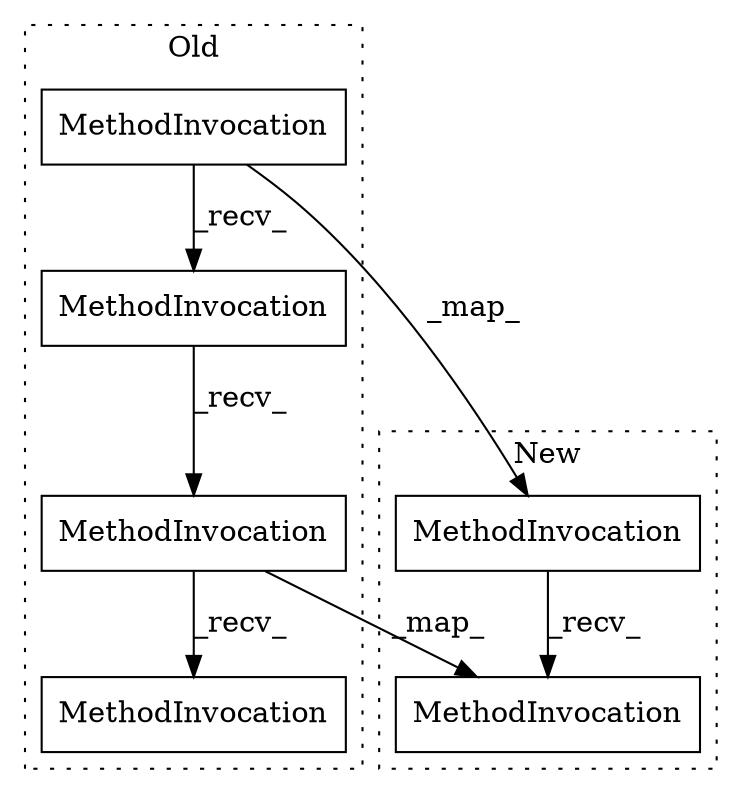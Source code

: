 digraph G {
subgraph cluster0 {
2 [label="MethodInvocation" a="32" s="2028" l="9" shape="box"];
3 [label="MethodInvocation" a="32" s="1995" l="5" shape="box"];
4 [label="MethodInvocation" a="32" s="2001,2026" l="8,1" shape="box"];
6 [label="MethodInvocation" a="32" s="1936,1984" l="11,1" shape="box"];
label = "Old";
style="dotted";
}
subgraph cluster1 {
1 [label="MethodInvocation" a="32" s="1986,2019" l="16,1" shape="box"];
5 [label="MethodInvocation" a="32" s="1936,1984" l="11,1" shape="box"];
label = "New";
style="dotted";
}
3 -> 4 [label="_recv_"];
4 -> 2 [label="_recv_"];
4 -> 1 [label="_map_"];
5 -> 1 [label="_recv_"];
6 -> 3 [label="_recv_"];
6 -> 5 [label="_map_"];
}